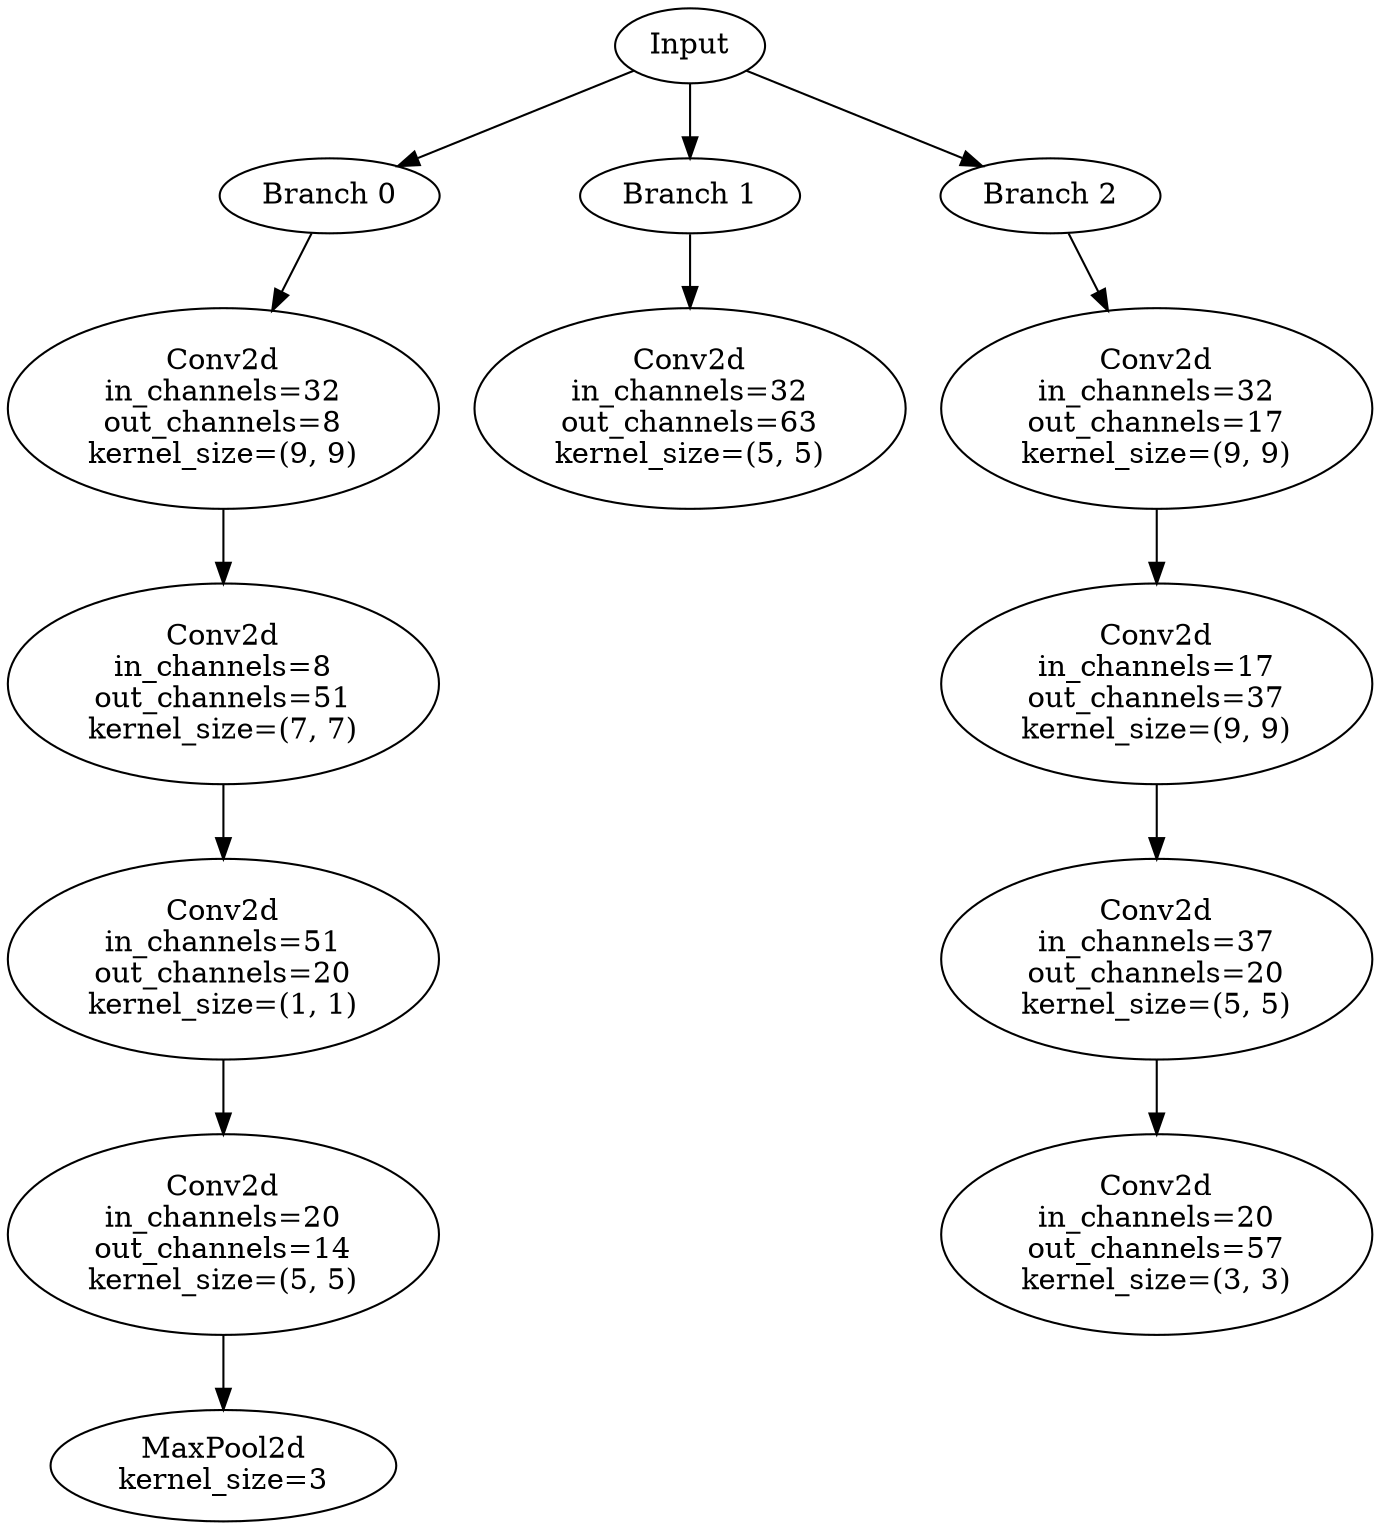 // Inception Module - Coral 43
digraph {
	Input [label=Input]
	Branch_0 [label="Branch 0"]
	Input -> Branch_0
	Branch_0_Layer_0 [label="Conv2d
in_channels=32
out_channels=8
kernel_size=(9, 9)"]
	Branch_0 -> Branch_0_Layer_0
	Branch_0_Layer_1 [label="Conv2d
in_channels=8
out_channels=51
kernel_size=(7, 7)"]
	Branch_0_Layer_0 -> Branch_0_Layer_1
	Branch_0_Layer_2 [label="Conv2d
in_channels=51
out_channels=20
kernel_size=(1, 1)"]
	Branch_0_Layer_1 -> Branch_0_Layer_2
	Branch_0_Layer_3 [label="Conv2d
in_channels=20
out_channels=14
kernel_size=(5, 5)"]
	Branch_0_Layer_2 -> Branch_0_Layer_3
	Branch_0_Layer_4 [label="MaxPool2d
kernel_size=3"]
	Branch_0_Layer_3 -> Branch_0_Layer_4
	Branch_1 [label="Branch 1"]
	Input -> Branch_1
	Branch_1_Layer_0 [label="Conv2d
in_channels=32
out_channels=63
kernel_size=(5, 5)"]
	Branch_1 -> Branch_1_Layer_0
	Branch_2 [label="Branch 2"]
	Input -> Branch_2
	Branch_2_Layer_0 [label="Conv2d
in_channels=32
out_channels=17
kernel_size=(9, 9)"]
	Branch_2 -> Branch_2_Layer_0
	Branch_2_Layer_1 [label="Conv2d
in_channels=17
out_channels=37
kernel_size=(9, 9)"]
	Branch_2_Layer_0 -> Branch_2_Layer_1
	Branch_2_Layer_2 [label="Conv2d
in_channels=37
out_channels=20
kernel_size=(5, 5)"]
	Branch_2_Layer_1 -> Branch_2_Layer_2
	Branch_2_Layer_3 [label="Conv2d
in_channels=20
out_channels=57
kernel_size=(3, 3)"]
	Branch_2_Layer_2 -> Branch_2_Layer_3
}
